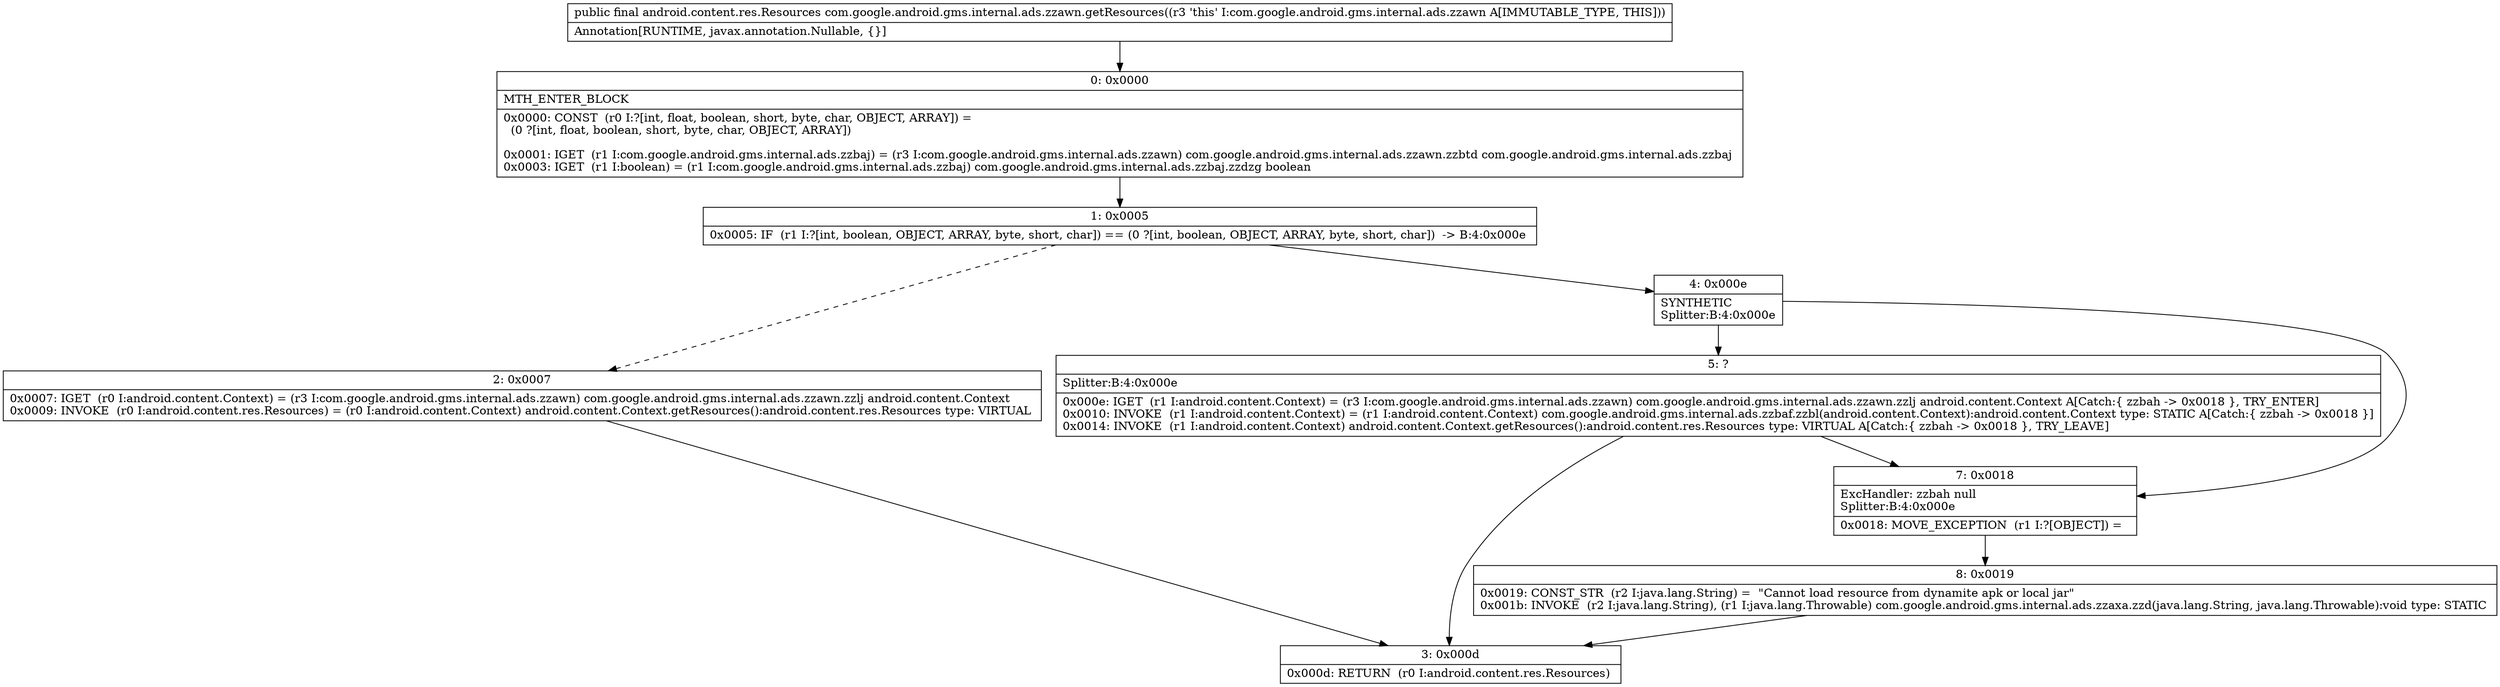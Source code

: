 digraph "CFG forcom.google.android.gms.internal.ads.zzawn.getResources()Landroid\/content\/res\/Resources;" {
Node_0 [shape=record,label="{0\:\ 0x0000|MTH_ENTER_BLOCK\l|0x0000: CONST  (r0 I:?[int, float, boolean, short, byte, char, OBJECT, ARRAY]) = \l  (0 ?[int, float, boolean, short, byte, char, OBJECT, ARRAY])\l \l0x0001: IGET  (r1 I:com.google.android.gms.internal.ads.zzbaj) = (r3 I:com.google.android.gms.internal.ads.zzawn) com.google.android.gms.internal.ads.zzawn.zzbtd com.google.android.gms.internal.ads.zzbaj \l0x0003: IGET  (r1 I:boolean) = (r1 I:com.google.android.gms.internal.ads.zzbaj) com.google.android.gms.internal.ads.zzbaj.zzdzg boolean \l}"];
Node_1 [shape=record,label="{1\:\ 0x0005|0x0005: IF  (r1 I:?[int, boolean, OBJECT, ARRAY, byte, short, char]) == (0 ?[int, boolean, OBJECT, ARRAY, byte, short, char])  \-\> B:4:0x000e \l}"];
Node_2 [shape=record,label="{2\:\ 0x0007|0x0007: IGET  (r0 I:android.content.Context) = (r3 I:com.google.android.gms.internal.ads.zzawn) com.google.android.gms.internal.ads.zzawn.zzlj android.content.Context \l0x0009: INVOKE  (r0 I:android.content.res.Resources) = (r0 I:android.content.Context) android.content.Context.getResources():android.content.res.Resources type: VIRTUAL \l}"];
Node_3 [shape=record,label="{3\:\ 0x000d|0x000d: RETURN  (r0 I:android.content.res.Resources) \l}"];
Node_4 [shape=record,label="{4\:\ 0x000e|SYNTHETIC\lSplitter:B:4:0x000e\l}"];
Node_5 [shape=record,label="{5\:\ ?|Splitter:B:4:0x000e\l|0x000e: IGET  (r1 I:android.content.Context) = (r3 I:com.google.android.gms.internal.ads.zzawn) com.google.android.gms.internal.ads.zzawn.zzlj android.content.Context A[Catch:\{ zzbah \-\> 0x0018 \}, TRY_ENTER]\l0x0010: INVOKE  (r1 I:android.content.Context) = (r1 I:android.content.Context) com.google.android.gms.internal.ads.zzbaf.zzbl(android.content.Context):android.content.Context type: STATIC A[Catch:\{ zzbah \-\> 0x0018 \}]\l0x0014: INVOKE  (r1 I:android.content.Context) android.content.Context.getResources():android.content.res.Resources type: VIRTUAL A[Catch:\{ zzbah \-\> 0x0018 \}, TRY_LEAVE]\l}"];
Node_7 [shape=record,label="{7\:\ 0x0018|ExcHandler: zzbah null\lSplitter:B:4:0x000e\l|0x0018: MOVE_EXCEPTION  (r1 I:?[OBJECT]) =  \l}"];
Node_8 [shape=record,label="{8\:\ 0x0019|0x0019: CONST_STR  (r2 I:java.lang.String) =  \"Cannot load resource from dynamite apk or local jar\" \l0x001b: INVOKE  (r2 I:java.lang.String), (r1 I:java.lang.Throwable) com.google.android.gms.internal.ads.zzaxa.zzd(java.lang.String, java.lang.Throwable):void type: STATIC \l}"];
MethodNode[shape=record,label="{public final android.content.res.Resources com.google.android.gms.internal.ads.zzawn.getResources((r3 'this' I:com.google.android.gms.internal.ads.zzawn A[IMMUTABLE_TYPE, THIS]))  | Annotation[RUNTIME, javax.annotation.Nullable, \{\}]\l}"];
MethodNode -> Node_0;
Node_0 -> Node_1;
Node_1 -> Node_2[style=dashed];
Node_1 -> Node_4;
Node_2 -> Node_3;
Node_4 -> Node_5;
Node_4 -> Node_7;
Node_5 -> Node_7;
Node_5 -> Node_3;
Node_7 -> Node_8;
Node_8 -> Node_3;
}

